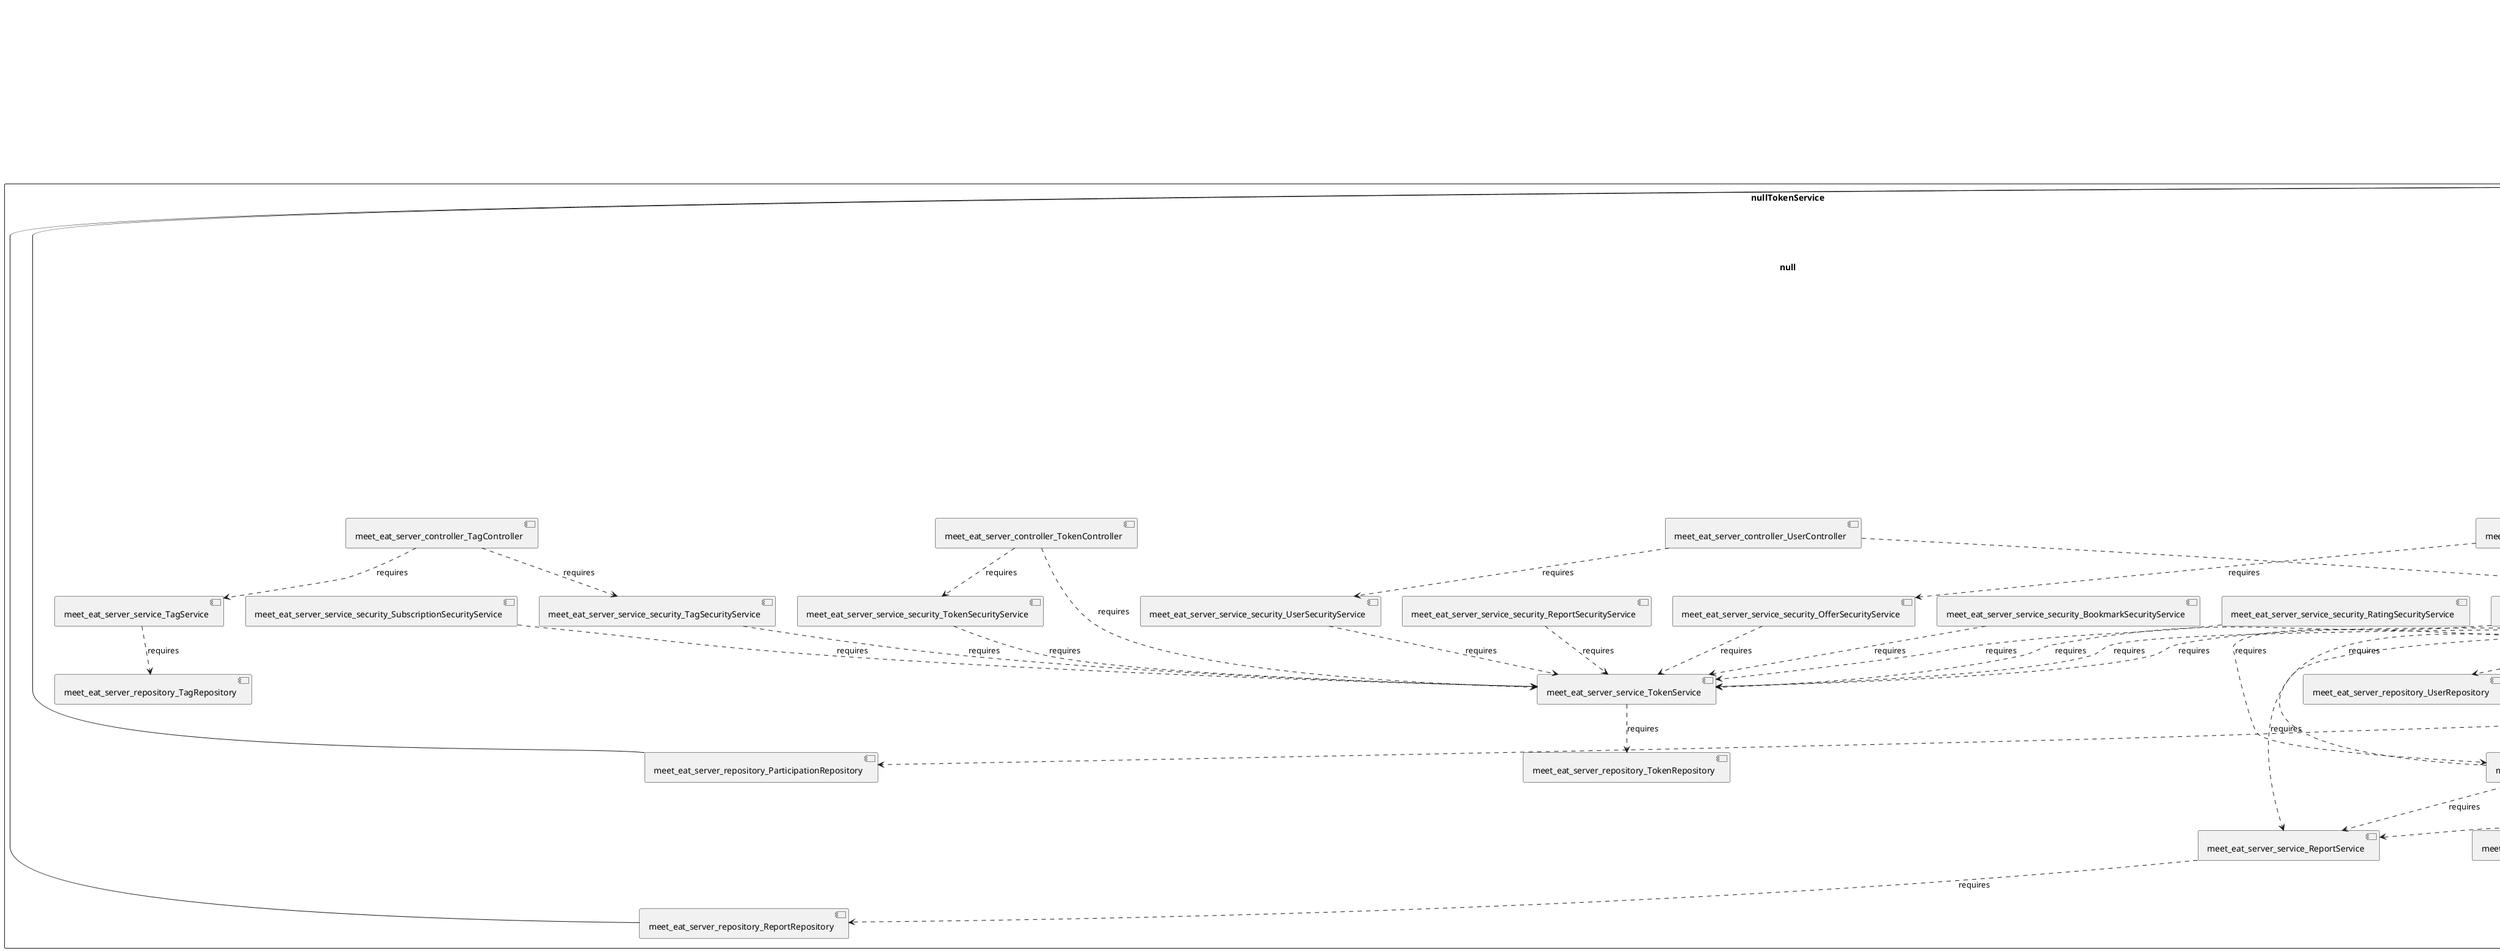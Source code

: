 @startuml
skinparam fixCircleLabelOverlapping true
component nullEntityController\n\n\n\n\n\nnull {
[meet_eat_server_controller_EntityController]
}
component nullEntityService\n\n\n\n\n\nnull {
[meet_eat_server_service_EntityService]
}
component nullTokenService\n\n\n\n\n\nnull {
[meet_eat_server_controller_BookmarkController]
[meet_eat_server_service_TagService]
[meet_eat_server_service_ParticipationService]
[meet_eat_server_controller_TagController]
[meet_eat_server_service_security_RatingSecurityService]
[meet_eat_server_repository_SubscriptionRepository]
[meet_eat_server_service_security_SecurityService]
[meet_eat_server_controller_ReportController]
[meet_eat_server_controller_RatingController]
[meet_eat_server_controller_OfferController]
[meet_eat_server_repository_OfferRepository]
[meet_eat_server_service_RatingService]
[meet_eat_server_service_UserService]
[meet_eat_server_service_security_BookmarkSecurityService]
[meet_eat_server_service_security_ReportSecurityService]
[meet_eat_server_service_BookmarkService]
[meet_eat_server_controller_TokenController]
[meet_eat_server_controller_ParticipationController]
[meet_eat_server_service_security_TokenSecurityService]
[meet_eat_server_service_security_OfferSecurityService]
[meet_eat_server_controller_SubscriptionController]
[meet_eat_server_service_ReportService]
[meet_eat_server_service_security_UserSecurityService]
[meet_eat_server_controller_UserController]
[meet_eat_server_repository_UserRepository]
[meet_eat_server_service_EmailService]
[meet_eat_server_repository_TagRepository]
[meet_eat_server_service_TokenService]
[meet_eat_server_repository_TokenRepository]
[meet_eat_server_repository_ReportRepository]
[meet_eat_server_repository_ParticipationRepository]
[meet_eat_server_repository_BookmarkRepository]
[meet_eat_server_service_security_SubscriptionSecurityService]
[meet_eat_server_repository_RatingRepository]
[meet_eat_server_service_OfferService]
[meet_eat_server_service_security_TagSecurityService]
[meet_eat_server_service_SubscriptionService]
[meet_eat_server_service_security_ParticipationSecurityService]
portin " " as TokenService_requires_meet_eat_server_repository_EntityRelationRepository
[meet_eat_server_service_RatingService]..>[meet_eat_server_service_UserService] : requires
[meet_eat_server_service_RatingService]..>[meet_eat_server_repository_RatingRepository] : requires
[meet_eat_server_service_security_ParticipationSecurityService]..>[meet_eat_server_service_TokenService] : requires
[meet_eat_server_controller_ReportController]..>[meet_eat_server_service_ReportService] : requires
[meet_eat_server_controller_TokenController]..>[meet_eat_server_service_TokenService] : requires
[meet_eat_server_service_security_TokenSecurityService]..>[meet_eat_server_service_TokenService] : requires
[meet_eat_server_service_BookmarkService]..>[meet_eat_server_repository_BookmarkRepository] : requires
[meet_eat_server_service_UserService]..>[meet_eat_server_service_ReportService] : requires
[meet_eat_server_service_OfferService]..>[meet_eat_server_service_ParticipationService] : requires
[meet_eat_server_controller_SubscriptionController]..>[meet_eat_server_service_security_SecurityService] : requires
[meet_eat_server_controller_ReportController]..>[meet_eat_server_service_security_SecurityService] : requires
[meet_eat_server_service_TagService]..>[meet_eat_server_repository_TagRepository] : requires
[meet_eat_server_service_security_ReportSecurityService]..>[meet_eat_server_service_TokenService] : requires
[meet_eat_server_controller_RatingController]..>[meet_eat_server_service_RatingService] : requires
[meet_eat_server_service_security_UserSecurityService]..>[meet_eat_server_service_TokenService] : requires
[meet_eat_server_service_UserService]..>[meet_eat_server_service_RatingService] : requires
[meet_eat_server_controller_BookmarkController]..>[meet_eat_server_service_security_SecurityService] : requires
[meet_eat_server_service_BookmarkService]..>[meet_eat_server_service_UserService] : requires
[meet_eat_server_controller_UserController]..>[meet_eat_server_service_security_UserSecurityService] : requires
[meet_eat_server_service_TokenService]..>[meet_eat_server_repository_TokenRepository] : requires
[meet_eat_server_service_TokenService]..>[meet_eat_server_service_UserService] : requires
[meet_eat_server_controller_ParticipationController]..>[meet_eat_server_service_ParticipationService] : requires
[meet_eat_server_service_OfferService]..>[meet_eat_server_repository_OfferRepository] : requires
[meet_eat_server_service_security_OfferSecurityService]..>[meet_eat_server_service_TokenService] : requires
[meet_eat_server_service_OfferService]..>[meet_eat_server_service_RatingService] : requires
[meet_eat_server_service_security_RatingSecurityService]..>[meet_eat_server_service_TokenService] : requires
[meet_eat_server_service_UserService]..>[meet_eat_server_service_ParticipationService] : requires
[meet_eat_server_service_security_TagSecurityService]..>[meet_eat_server_service_TokenService] : requires
[meet_eat_server_controller_TagController]..>[meet_eat_server_service_TagService] : requires
[meet_eat_server_service_OfferService]..>[meet_eat_server_service_BookmarkService] : requires
[meet_eat_server_service_UserService]..>[meet_eat_server_service_OfferService] : requires
[meet_eat_server_controller_TokenController]..>[meet_eat_server_service_security_TokenSecurityService] : requires
[meet_eat_server_service_UserService]..>[meet_eat_server_service_SubscriptionService] : requires
[meet_eat_server_controller_RatingController]..>[meet_eat_server_service_security_SecurityService] : requires
[meet_eat_server_service_ParticipationService]..>[meet_eat_server_service_OfferService] : requires
[meet_eat_server_controller_ParticipationController]..>[meet_eat_server_service_security_SecurityService] : requires
[meet_eat_server_controller_BookmarkController]..>[meet_eat_server_service_BookmarkService] : requires
[meet_eat_server_service_UserService]..>[meet_eat_server_service_EmailService] : requires
[meet_eat_server_controller_TagController]..>[meet_eat_server_service_security_TagSecurityService] : requires
[meet_eat_server_service_ParticipationService]..>[meet_eat_server_repository_ParticipationRepository] : requires
[meet_eat_server_service_UserService]..>[meet_eat_server_service_BookmarkService] : requires
[meet_eat_server_service_SubscriptionService]..>[meet_eat_server_repository_SubscriptionRepository] : requires
[meet_eat_server_controller_UserController]..>[meet_eat_server_service_UserService] : requires
[meet_eat_server_controller_SubscriptionController]..>[meet_eat_server_service_SubscriptionService] : requires
[meet_eat_server_service_OfferService]..>[meet_eat_server_service_ReportService] : requires
[meet_eat_server_service_security_BookmarkSecurityService]..>[meet_eat_server_service_TokenService] : requires
[meet_eat_server_service_OfferService]..>[meet_eat_server_service_SubscriptionService] : requires
[meet_eat_server_service_security_SubscriptionSecurityService]..>[meet_eat_server_service_TokenService] : requires
[meet_eat_server_service_ReportService]..>[meet_eat_server_repository_ReportRepository] : requires
[meet_eat_server_controller_OfferController]..>[meet_eat_server_service_OfferService] : requires
[meet_eat_server_service_UserService]..>[meet_eat_server_service_TokenService] : requires
[meet_eat_server_service_OfferService]..>[meet_eat_server_service_UserService] : requires
[meet_eat_server_controller_OfferController]..>[meet_eat_server_service_security_OfferSecurityService] : requires
[meet_eat_server_service_UserService]..>[meet_eat_server_repository_UserRepository] : requires
[meet_eat_server_service_SubscriptionService]..>[meet_eat_server_service_UserService] : requires
"TokenService_requires_meet_eat_server_repository_EntityRelationRepository"--[meet_eat_server_repository_BookmarkRepository]
"TokenService_requires_meet_eat_server_repository_EntityRelationRepository"--[meet_eat_server_repository_RatingRepository]
"TokenService_requires_meet_eat_server_repository_EntityRelationRepository"--[meet_eat_server_repository_SubscriptionRepository]
"TokenService_requires_meet_eat_server_repository_EntityRelationRepository"--[meet_eat_server_repository_ParticipationRepository]
"TokenService_requires_meet_eat_server_repository_EntityRelationRepository"--[meet_eat_server_repository_ReportRepository]
}
interface "meet_eat_server_repository_EntityRelationRepository" as interface.meet_eat_server_repository_EntityRelationRepository
interface.meet_eat_server_repository_EntityRelationRepository--"TokenService_requires_meet_eat_server_repository_EntityRelationRepository"
interface "K" as interface.K
interface.K--[K_Provider]
interface "meet_eat_server_service_JavaMailSender" as interface.meet_eat_server_service_JavaMailSender
interface.meet_eat_server_service_JavaMailSender--[meet_eat_server_service_JavaMailSender_Provider]

@enduml
